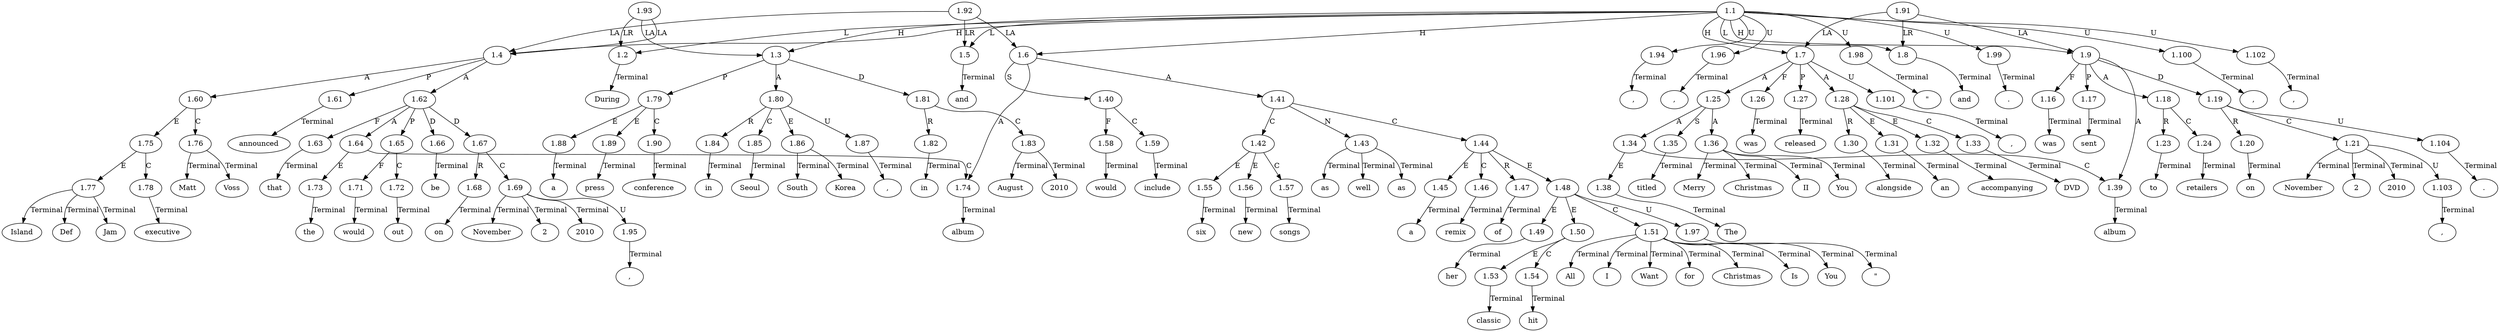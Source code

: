 // Graph
digraph {
	0.1 [label=During ordering=out]
	0.10 [label=in ordering=out]
	0.11 [label=August ordering=out]
	0.12 [label=2010 ordering=out]
	0.13 [label="," ordering=out]
	0.14 [label=Island ordering=out]
	0.15 [label=Def ordering=out]
	0.16 [label=Jam ordering=out]
	0.17 [label=executive ordering=out]
	0.18 [label=Matt ordering=out]
	0.19 [label=Voss ordering=out]
	0.2 [label=a ordering=out]
	0.20 [label=announced ordering=out]
	0.21 [label=that ordering=out]
	0.22 [label=the ordering=out]
	0.23 [label=album ordering=out]
	0.24 [label=would ordering=out]
	0.25 [label=be ordering=out]
	0.26 [label=out ordering=out]
	0.27 [label=on ordering=out]
	0.28 [label=November ordering=out]
	0.29 [label=2 ordering=out]
	0.3 [label=press ordering=out]
	0.30 [label="," ordering=out]
	0.31 [label=2010 ordering=out]
	0.32 [label="," ordering=out]
	0.33 [label=and ordering=out]
	0.34 [label=would ordering=out]
	0.35 [label=include ordering=out]
	0.36 [label=six ordering=out]
	0.37 [label=new ordering=out]
	0.38 [label=songs ordering=out]
	0.39 [label=as ordering=out]
	0.4 [label=conference ordering=out]
	0.40 [label=well ordering=out]
	0.41 [label=as ordering=out]
	0.42 [label=a ordering=out]
	0.43 [label=remix ordering=out]
	0.44 [label=of ordering=out]
	0.45 [label=her ordering=out]
	0.46 [label=classic ordering=out]
	0.47 [label=hit ordering=out]
	0.48 [label="\"" ordering=out]
	0.49 [label=All ordering=out]
	0.5 [label=in ordering=out]
	0.50 [label=I ordering=out]
	0.51 [label=Want ordering=out]
	0.52 [label=for ordering=out]
	0.53 [label=Christmas ordering=out]
	0.54 [label=Is ordering=out]
	0.55 [label=You ordering=out]
	0.56 [label="\"" ordering=out]
	0.57 [label="." ordering=out]
	0.58 [label=The ordering=out]
	0.59 [label=album ordering=out]
	0.6 [label=Seoul ordering=out]
	0.60 [label="," ordering=out]
	0.61 [label=titled ordering=out]
	0.62 [label=Merry ordering=out]
	0.63 [label=Christmas ordering=out]
	0.64 [label=II ordering=out]
	0.65 [label=You ordering=out]
	0.66 [label="," ordering=out]
	0.67 [label=was ordering=out]
	0.68 [label=released ordering=out]
	0.69 [label=alongside ordering=out]
	0.7 [label="," ordering=out]
	0.70 [label=an ordering=out]
	0.71 [label=accompanying ordering=out]
	0.72 [label=DVD ordering=out]
	0.73 [label="," ordering=out]
	0.74 [label=and ordering=out]
	0.75 [label=was ordering=out]
	0.76 [label=sent ordering=out]
	0.77 [label=to ordering=out]
	0.78 [label=retailers ordering=out]
	0.79 [label=on ordering=out]
	0.8 [label=South ordering=out]
	0.80 [label=November ordering=out]
	0.81 [label=2 ordering=out]
	0.82 [label="," ordering=out]
	0.83 [label=2010 ordering=out]
	0.84 [label="." ordering=out]
	0.9 [label=Korea ordering=out]
	1.1 [label=1.1 ordering=out]
	1.2 [label=1.2 ordering=out]
	1.3 [label=1.3 ordering=out]
	1.4 [label=1.4 ordering=out]
	1.5 [label=1.5 ordering=out]
	1.6 [label=1.6 ordering=out]
	1.7 [label=1.7 ordering=out]
	1.8 [label=1.8 ordering=out]
	1.9 [label=1.9 ordering=out]
	1.16 [label=1.16 ordering=out]
	1.17 [label=1.17 ordering=out]
	1.18 [label=1.18 ordering=out]
	1.19 [label=1.19 ordering=out]
	1.20 [label=1.20 ordering=out]
	1.21 [label=1.21 ordering=out]
	1.23 [label=1.23 ordering=out]
	1.24 [label=1.24 ordering=out]
	1.25 [label=1.25 ordering=out]
	1.26 [label=1.26 ordering=out]
	1.27 [label=1.27 ordering=out]
	1.28 [label=1.28 ordering=out]
	1.30 [label=1.30 ordering=out]
	1.31 [label=1.31 ordering=out]
	1.32 [label=1.32 ordering=out]
	1.33 [label=1.33 ordering=out]
	1.34 [label=1.34 ordering=out]
	1.35 [label=1.35 ordering=out]
	1.36 [label=1.36 ordering=out]
	1.38 [label=1.38 ordering=out]
	1.39 [label=1.39 ordering=out]
	1.40 [label=1.40 ordering=out]
	1.41 [label=1.41 ordering=out]
	1.42 [label=1.42 ordering=out]
	1.43 [label=1.43 ordering=out]
	1.44 [label=1.44 ordering=out]
	1.45 [label=1.45 ordering=out]
	1.46 [label=1.46 ordering=out]
	1.47 [label=1.47 ordering=out]
	1.48 [label=1.48 ordering=out]
	1.49 [label=1.49 ordering=out]
	1.50 [label=1.50 ordering=out]
	1.51 [label=1.51 ordering=out]
	1.53 [label=1.53 ordering=out]
	1.54 [label=1.54 ordering=out]
	1.55 [label=1.55 ordering=out]
	1.56 [label=1.56 ordering=out]
	1.57 [label=1.57 ordering=out]
	1.58 [label=1.58 ordering=out]
	1.59 [label=1.59 ordering=out]
	1.60 [label=1.60 ordering=out]
	1.61 [label=1.61 ordering=out]
	1.62 [label=1.62 ordering=out]
	1.63 [label=1.63 ordering=out]
	1.64 [label=1.64 ordering=out]
	1.65 [label=1.65 ordering=out]
	1.66 [label=1.66 ordering=out]
	1.67 [label=1.67 ordering=out]
	1.68 [label=1.68 ordering=out]
	1.69 [label=1.69 ordering=out]
	1.71 [label=1.71 ordering=out]
	1.72 [label=1.72 ordering=out]
	1.73 [label=1.73 ordering=out]
	1.74 [label=1.74 ordering=out]
	1.75 [label=1.75 ordering=out]
	1.76 [label=1.76 ordering=out]
	1.77 [label=1.77 ordering=out]
	1.78 [label=1.78 ordering=out]
	1.79 [label=1.79 ordering=out]
	1.80 [label=1.80 ordering=out]
	1.81 [label=1.81 ordering=out]
	1.82 [label=1.82 ordering=out]
	1.83 [label=1.83 ordering=out]
	1.84 [label=1.84 ordering=out]
	1.85 [label=1.85 ordering=out]
	1.86 [label=1.86 ordering=out]
	1.87 [label=1.87 ordering=out]
	1.88 [label=1.88 ordering=out]
	1.89 [label=1.89 ordering=out]
	1.90 [label=1.90 ordering=out]
	1.91 [label=1.91 ordering=out]
	1.92 [label=1.92 ordering=out]
	1.93 [label=1.93 ordering=out]
	1.94 [label=1.94 ordering=out]
	1.95 [label=1.95 ordering=out]
	1.96 [label=1.96 ordering=out]
	1.97 [label=1.97 ordering=out]
	1.98 [label=1.98 ordering=out]
	1.99 [label=1.99 ordering=out]
	1.100 [label=1.100 ordering=out]
	1.101 [label=1.101 ordering=out]
	1.102 [label=1.102 ordering=out]
	1.103 [label=1.103 ordering=out]
	1.104 [label=1.104 ordering=out]
	1.1 -> 1.2 [label=L ordering=out]
	1.1 -> 1.3 [label=H ordering=out]
	1.1 -> 1.4 [label=H ordering=out]
	1.1 -> 1.5 [label=L ordering=out]
	1.1 -> 1.6 [label=H ordering=out]
	1.1 -> 1.7 [label=H ordering=out]
	1.1 -> 1.8 [label=L ordering=out]
	1.1 -> 1.9 [label=H ordering=out]
	1.1 -> 1.94 [label=U ordering=out]
	1.1 -> 1.96 [label=U ordering=out]
	1.1 -> 1.98 [label=U ordering=out]
	1.1 -> 1.99 [label=U ordering=out]
	1.1 -> 1.100 [label=U ordering=out]
	1.1 -> 1.102 [label=U ordering=out]
	1.2 -> 0.1 [label=Terminal ordering=out]
	1.3 -> 1.79 [label=P ordering=out]
	1.3 -> 1.80 [label=A ordering=out]
	1.3 -> 1.81 [label=D ordering=out]
	1.4 -> 1.60 [label=A ordering=out]
	1.4 -> 1.61 [label=P ordering=out]
	1.4 -> 1.62 [label=A ordering=out]
	1.5 -> 0.33 [label=Terminal ordering=out]
	1.6 -> 1.40 [label=S ordering=out]
	1.6 -> 1.41 [label=A ordering=out]
	1.6 -> 1.74 [label=A ordering=out]
	1.7 -> 1.25 [label=A ordering=out]
	1.7 -> 1.26 [label=F ordering=out]
	1.7 -> 1.27 [label=P ordering=out]
	1.7 -> 1.28 [label=A ordering=out]
	1.7 -> 1.101 [label=U ordering=out]
	1.8 -> 0.74 [label=Terminal ordering=out]
	1.9 -> 1.16 [label=F ordering=out]
	1.9 -> 1.17 [label=P ordering=out]
	1.9 -> 1.18 [label=A ordering=out]
	1.9 -> 1.19 [label=D ordering=out]
	1.9 -> 1.39 [label=A ordering=out]
	1.16 -> 0.75 [label=Terminal ordering=out]
	1.17 -> 0.76 [label=Terminal ordering=out]
	1.18 -> 1.23 [label=R ordering=out]
	1.18 -> 1.24 [label=C ordering=out]
	1.19 -> 1.20 [label=R ordering=out]
	1.19 -> 1.21 [label=C ordering=out]
	1.19 -> 1.104 [label=U ordering=out]
	1.20 -> 0.79 [label=Terminal ordering=out]
	1.21 -> 0.80 [label=Terminal ordering=out]
	1.21 -> 0.81 [label=Terminal ordering=out]
	1.21 -> 0.83 [label=Terminal ordering=out]
	1.21 -> 1.103 [label=U ordering=out]
	1.23 -> 0.77 [label=Terminal ordering=out]
	1.24 -> 0.78 [label=Terminal ordering=out]
	1.25 -> 1.34 [label=A ordering=out]
	1.25 -> 1.35 [label=S ordering=out]
	1.25 -> 1.36 [label=A ordering=out]
	1.26 -> 0.67 [label=Terminal ordering=out]
	1.27 -> 0.68 [label=Terminal ordering=out]
	1.28 -> 1.30 [label=R ordering=out]
	1.28 -> 1.31 [label=E ordering=out]
	1.28 -> 1.32 [label=E ordering=out]
	1.28 -> 1.33 [label=C ordering=out]
	1.30 -> 0.69 [label=Terminal ordering=out]
	1.31 -> 0.70 [label=Terminal ordering=out]
	1.32 -> 0.71 [label=Terminal ordering=out]
	1.33 -> 0.72 [label=Terminal ordering=out]
	1.34 -> 1.38 [label=E ordering=out]
	1.34 -> 1.39 [label=C ordering=out]
	1.35 -> 0.61 [label=Terminal ordering=out]
	1.36 -> 0.62 [label=Terminal ordering=out]
	1.36 -> 0.63 [label=Terminal ordering=out]
	1.36 -> 0.64 [label=Terminal ordering=out]
	1.36 -> 0.65 [label=Terminal ordering=out]
	1.38 -> 0.58 [label=Terminal ordering=out]
	1.39 -> 0.59 [label=Terminal ordering=out]
	1.40 -> 1.58 [label=F ordering=out]
	1.40 -> 1.59 [label=C ordering=out]
	1.41 -> 1.42 [label=C ordering=out]
	1.41 -> 1.43 [label=N ordering=out]
	1.41 -> 1.44 [label=C ordering=out]
	1.42 -> 1.55 [label=E ordering=out]
	1.42 -> 1.56 [label=E ordering=out]
	1.42 -> 1.57 [label=C ordering=out]
	1.43 -> 0.39 [label=Terminal ordering=out]
	1.43 -> 0.40 [label=Terminal ordering=out]
	1.43 -> 0.41 [label=Terminal ordering=out]
	1.44 -> 1.45 [label=E ordering=out]
	1.44 -> 1.46 [label=C ordering=out]
	1.44 -> 1.47 [label=R ordering=out]
	1.44 -> 1.48 [label=E ordering=out]
	1.45 -> 0.42 [label=Terminal ordering=out]
	1.46 -> 0.43 [label=Terminal ordering=out]
	1.47 -> 0.44 [label=Terminal ordering=out]
	1.48 -> 1.49 [label=E ordering=out]
	1.48 -> 1.50 [label=E ordering=out]
	1.48 -> 1.51 [label=C ordering=out]
	1.48 -> 1.97 [label=U ordering=out]
	1.49 -> 0.45 [label=Terminal ordering=out]
	1.50 -> 1.53 [label=E ordering=out]
	1.50 -> 1.54 [label=C ordering=out]
	1.51 -> 0.49 [label=Terminal ordering=out]
	1.51 -> 0.50 [label=Terminal ordering=out]
	1.51 -> 0.51 [label=Terminal ordering=out]
	1.51 -> 0.52 [label=Terminal ordering=out]
	1.51 -> 0.53 [label=Terminal ordering=out]
	1.51 -> 0.54 [label=Terminal ordering=out]
	1.51 -> 0.55 [label=Terminal ordering=out]
	1.53 -> 0.46 [label=Terminal ordering=out]
	1.54 -> 0.47 [label=Terminal ordering=out]
	1.55 -> 0.36 [label=Terminal ordering=out]
	1.56 -> 0.37 [label=Terminal ordering=out]
	1.57 -> 0.38 [label=Terminal ordering=out]
	1.58 -> 0.34 [label=Terminal ordering=out]
	1.59 -> 0.35 [label=Terminal ordering=out]
	1.60 -> 1.75 [label=E ordering=out]
	1.60 -> 1.76 [label=C ordering=out]
	1.61 -> 0.20 [label=Terminal ordering=out]
	1.62 -> 1.63 [label=F ordering=out]
	1.62 -> 1.64 [label=A ordering=out]
	1.62 -> 1.65 [label=P ordering=out]
	1.62 -> 1.66 [label=D ordering=out]
	1.62 -> 1.67 [label=D ordering=out]
	1.63 -> 0.21 [label=Terminal ordering=out]
	1.64 -> 1.73 [label=E ordering=out]
	1.64 -> 1.74 [label=C ordering=out]
	1.65 -> 1.71 [label=F ordering=out]
	1.65 -> 1.72 [label=C ordering=out]
	1.66 -> 0.25 [label=Terminal ordering=out]
	1.67 -> 1.68 [label=R ordering=out]
	1.67 -> 1.69 [label=C ordering=out]
	1.68 -> 0.27 [label=Terminal ordering=out]
	1.69 -> 0.28 [label=Terminal ordering=out]
	1.69 -> 0.29 [label=Terminal ordering=out]
	1.69 -> 0.31 [label=Terminal ordering=out]
	1.69 -> 1.95 [label=U ordering=out]
	1.71 -> 0.24 [label=Terminal ordering=out]
	1.72 -> 0.26 [label=Terminal ordering=out]
	1.73 -> 0.22 [label=Terminal ordering=out]
	1.74 -> 0.23 [label=Terminal ordering=out]
	1.75 -> 1.77 [label=E ordering=out]
	1.75 -> 1.78 [label=C ordering=out]
	1.76 -> 0.18 [label=Terminal ordering=out]
	1.76 -> 0.19 [label=Terminal ordering=out]
	1.77 -> 0.14 [label=Terminal ordering=out]
	1.77 -> 0.15 [label=Terminal ordering=out]
	1.77 -> 0.16 [label=Terminal ordering=out]
	1.78 -> 0.17 [label=Terminal ordering=out]
	1.79 -> 1.88 [label=E ordering=out]
	1.79 -> 1.89 [label=E ordering=out]
	1.79 -> 1.90 [label=C ordering=out]
	1.80 -> 1.84 [label=R ordering=out]
	1.80 -> 1.85 [label=C ordering=out]
	1.80 -> 1.86 [label=E ordering=out]
	1.80 -> 1.87 [label=U ordering=out]
	1.81 -> 1.82 [label=R ordering=out]
	1.81 -> 1.83 [label=C ordering=out]
	1.82 -> 0.10 [label=Terminal ordering=out]
	1.83 -> 0.11 [label=Terminal ordering=out]
	1.83 -> 0.12 [label=Terminal ordering=out]
	1.84 -> 0.5 [label=Terminal ordering=out]
	1.85 -> 0.6 [label=Terminal ordering=out]
	1.86 -> 0.8 [label=Terminal ordering=out]
	1.86 -> 0.9 [label=Terminal ordering=out]
	1.87 -> 0.7 [label=Terminal ordering=out]
	1.88 -> 0.2 [label=Terminal ordering=out]
	1.89 -> 0.3 [label=Terminal ordering=out]
	1.90 -> 0.4 [label=Terminal ordering=out]
	1.91 -> 1.7 [label=LA ordering=out]
	1.91 -> 1.8 [label=LR ordering=out]
	1.91 -> 1.9 [label=LA ordering=out]
	1.92 -> 1.4 [label=LA ordering=out]
	1.92 -> 1.5 [label=LR ordering=out]
	1.92 -> 1.6 [label=LA ordering=out]
	1.93 -> 1.2 [label=LR ordering=out]
	1.93 -> 1.3 [label=LA ordering=out]
	1.93 -> 1.4 [label=LA ordering=out]
	1.94 -> 0.13 [label=Terminal ordering=out]
	1.95 -> 0.30 [label=Terminal ordering=out]
	1.96 -> 0.32 [label=Terminal ordering=out]
	1.97 -> 0.48 [label=Terminal ordering=out]
	1.98 -> 0.56 [label=Terminal ordering=out]
	1.99 -> 0.57 [label=Terminal ordering=out]
	1.100 -> 0.60 [label=Terminal ordering=out]
	1.101 -> 0.66 [label=Terminal ordering=out]
	1.102 -> 0.73 [label=Terminal ordering=out]
	1.103 -> 0.82 [label=Terminal ordering=out]
	1.104 -> 0.84 [label=Terminal ordering=out]
}
